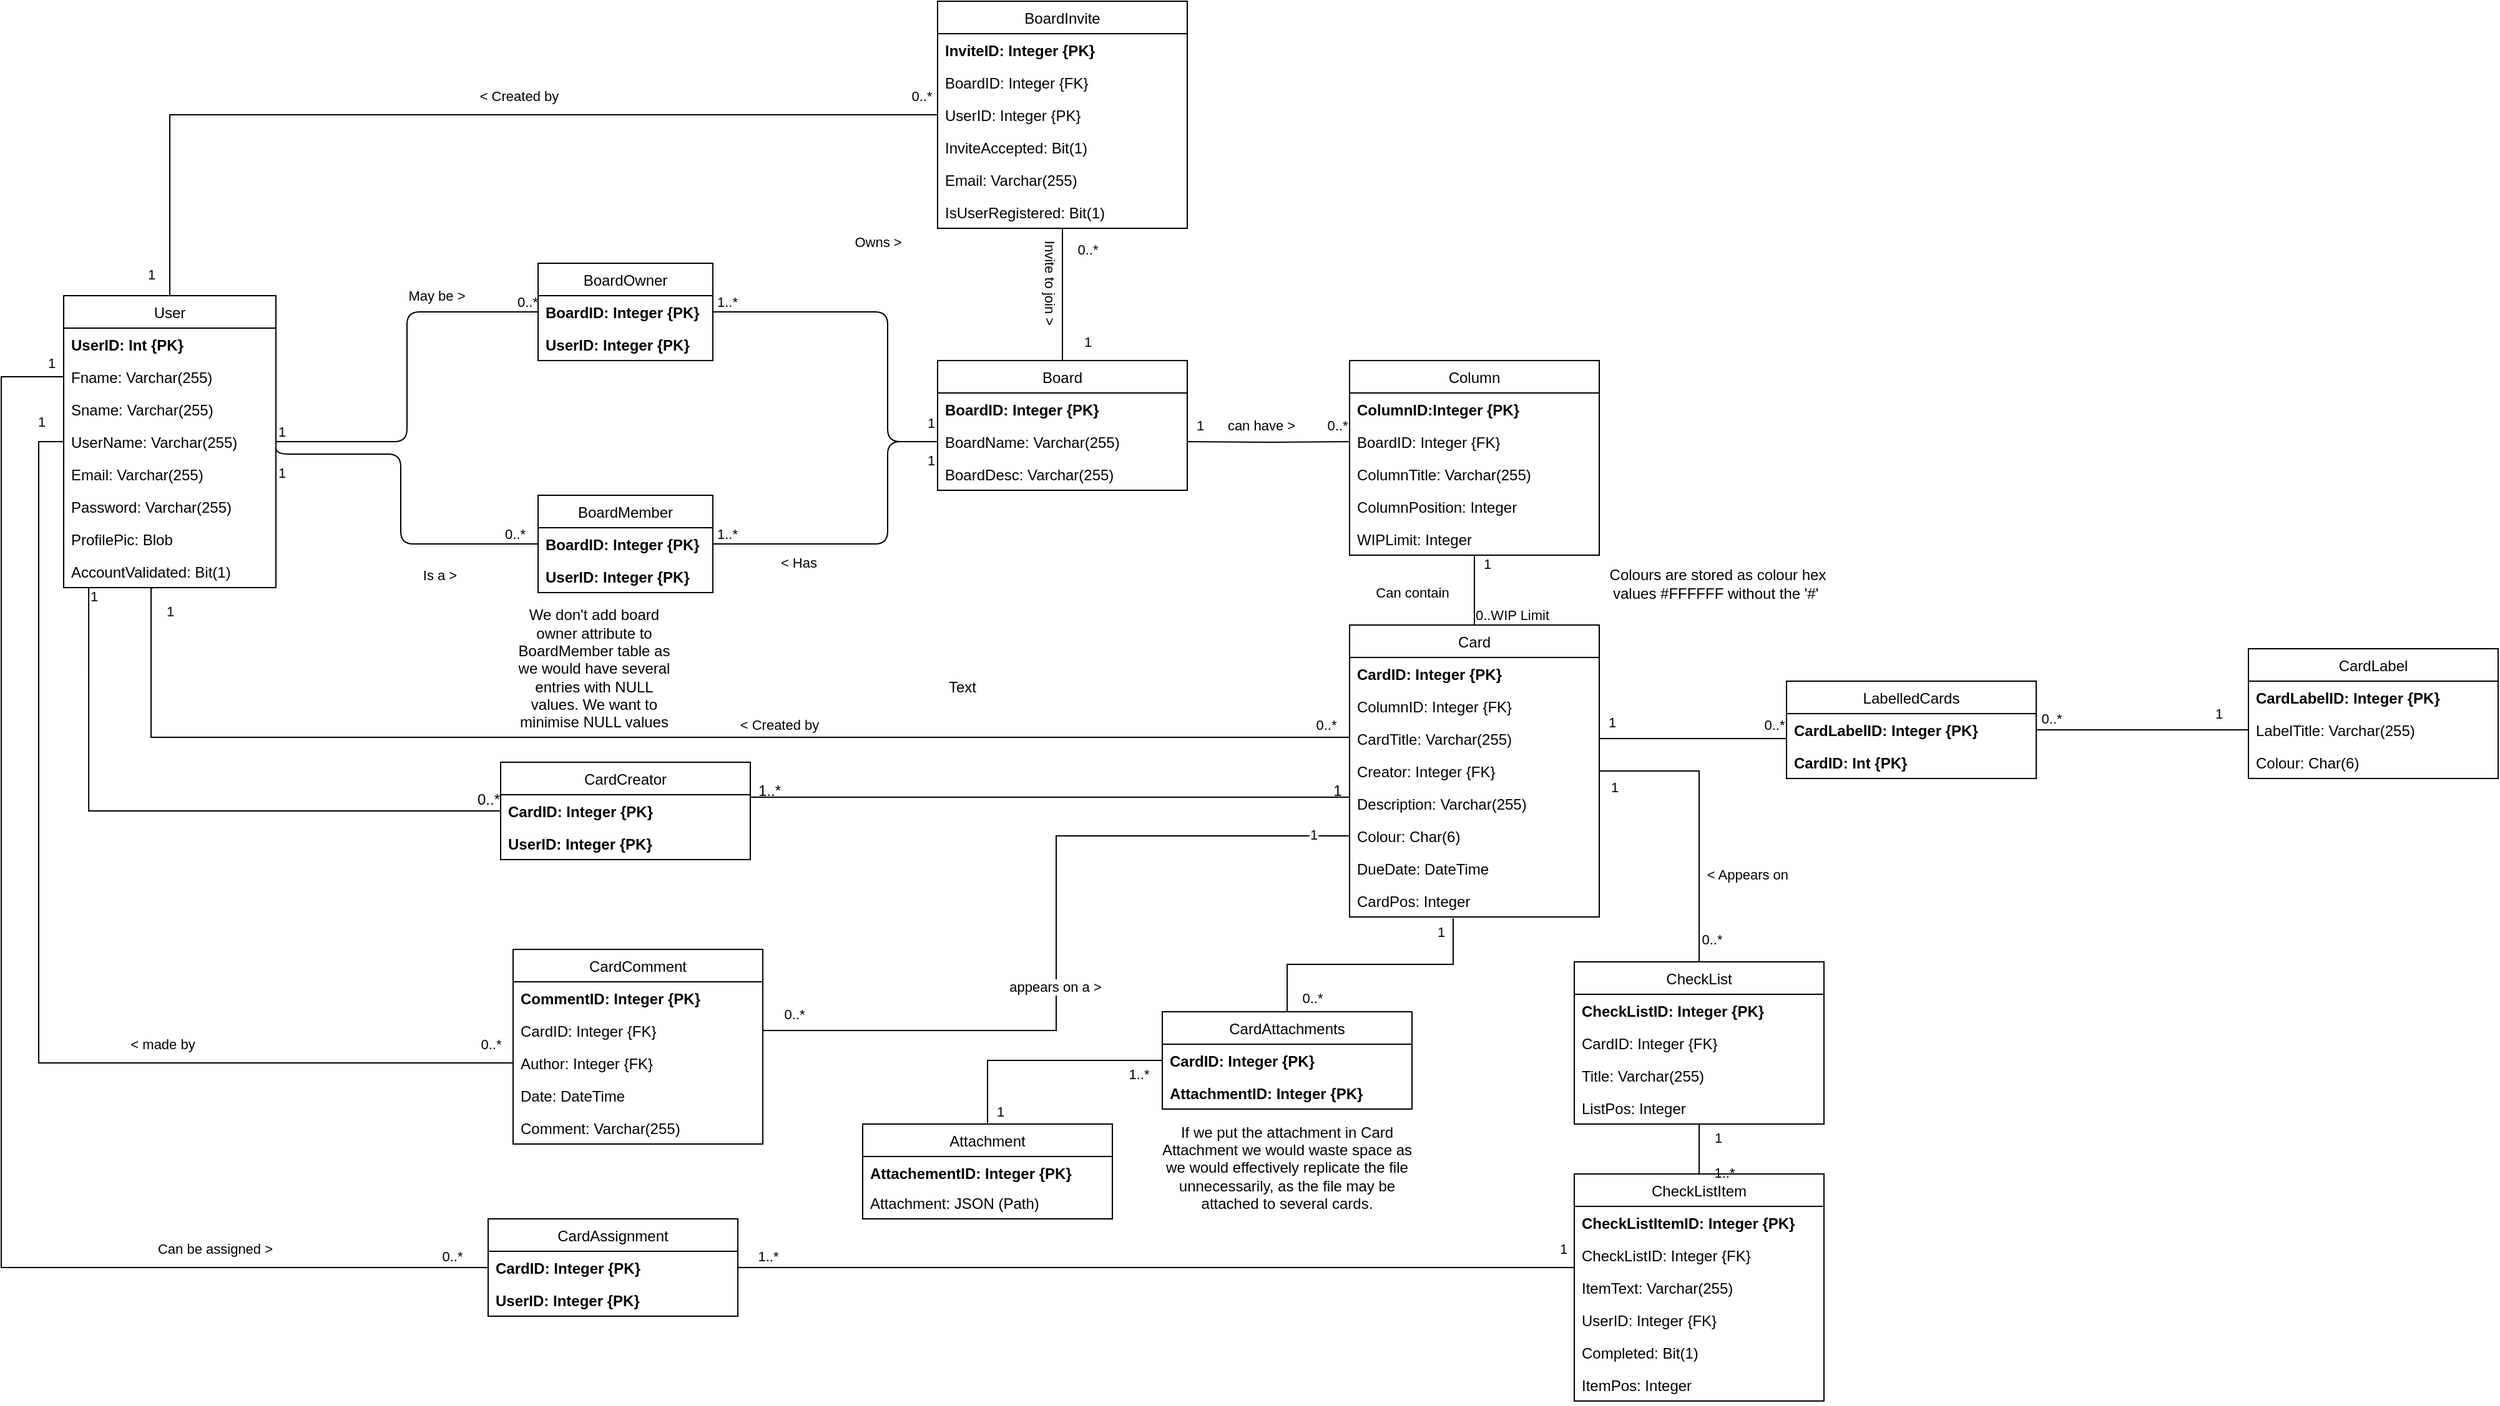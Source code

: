 <mxfile version="15.7.3" type="device"><diagram id="M4lCSvlgwNny3_Vbg6WG" name="Page-3"><mxGraphModel dx="1773" dy="532" grid="1" gridSize="10" guides="1" tooltips="1" connect="1" arrows="1" fold="1" page="1" pageScale="1" pageWidth="827" pageHeight="1169" math="0" shadow="0"><root><mxCell id="0"/><mxCell id="1" parent="0"/><mxCell id="3fVI7_eQu88faqQTAxiE-1" style="edgeStyle=orthogonalEdgeStyle;rounded=0;orthogonalLoop=1;jettySize=auto;html=1;entryX=0;entryY=0.5;entryDx=0;entryDy=0;endArrow=none;endFill=0;labelBackgroundColor=default;fontColor=default;exitX=0;exitY=0.5;exitDx=0;exitDy=0;" parent="1" source="3fVI7_eQu88faqQTAxiE-6" target="3fVI7_eQu88faqQTAxiE-128" edge="1"><mxGeometry relative="1" as="geometry"><Array as="points"><mxPoint x="-40" y="571"/><mxPoint x="-40" y="1285"/></Array><mxPoint x="-40" y="580" as="sourcePoint"/></mxGeometry></mxCell><mxCell id="3fVI7_eQu88faqQTAxiE-2" value="1" style="edgeLabel;html=1;align=center;verticalAlign=middle;resizable=0;points=[];" parent="3fVI7_eQu88faqQTAxiE-1" vertex="1" connectable="0"><mxGeometry x="-0.95" y="3" relative="1" as="geometry"><mxPoint x="19" y="-14" as="offset"/></mxGeometry></mxCell><mxCell id="3fVI7_eQu88faqQTAxiE-3" value="0..*" style="edgeLabel;html=1;align=center;verticalAlign=middle;resizable=0;points=[];" parent="3fVI7_eQu88faqQTAxiE-1" vertex="1" connectable="0"><mxGeometry x="0.95" relative="1" as="geometry"><mxPoint y="-9" as="offset"/></mxGeometry></mxCell><mxCell id="3fVI7_eQu88faqQTAxiE-4" value="User" style="swimlane;fontStyle=0;childLayout=stackLayout;horizontal=1;startSize=26;fillColor=none;horizontalStack=0;resizeParent=1;resizeParentMax=0;resizeLast=0;collapsible=1;marginBottom=0;labelBackgroundColor=default;fontColor=default;" parent="1" vertex="1"><mxGeometry x="10" y="506" width="170" height="234" as="geometry"/></mxCell><mxCell id="3fVI7_eQu88faqQTAxiE-5" value="UserID: Int {PK}" style="text;strokeColor=none;fillColor=none;align=left;verticalAlign=top;spacingLeft=4;spacingRight=4;overflow=hidden;rotatable=0;points=[[0,0.5],[1,0.5]];portConstraint=eastwest;fontStyle=1;fontColor=default;" parent="3fVI7_eQu88faqQTAxiE-4" vertex="1"><mxGeometry y="26" width="170" height="26" as="geometry"/></mxCell><mxCell id="3fVI7_eQu88faqQTAxiE-6" value="Fname: Varchar(255)" style="text;strokeColor=none;fillColor=none;align=left;verticalAlign=top;spacingLeft=4;spacingRight=4;overflow=hidden;rotatable=0;points=[[0,0.5],[1,0.5]];portConstraint=eastwest;" parent="3fVI7_eQu88faqQTAxiE-4" vertex="1"><mxGeometry y="52" width="170" height="26" as="geometry"/></mxCell><mxCell id="3fVI7_eQu88faqQTAxiE-7" value="Sname: Varchar(255)" style="text;strokeColor=none;fillColor=none;align=left;verticalAlign=top;spacingLeft=4;spacingRight=4;overflow=hidden;rotatable=0;points=[[0,0.5],[1,0.5]];portConstraint=eastwest;" parent="3fVI7_eQu88faqQTAxiE-4" vertex="1"><mxGeometry y="78" width="170" height="26" as="geometry"/></mxCell><mxCell id="3fVI7_eQu88faqQTAxiE-8" value="UserName: Varchar(255)" style="text;strokeColor=none;fillColor=none;align=left;verticalAlign=top;spacingLeft=4;spacingRight=4;overflow=hidden;rotatable=0;points=[[0,0.5],[1,0.5]];portConstraint=eastwest;" parent="3fVI7_eQu88faqQTAxiE-4" vertex="1"><mxGeometry y="104" width="170" height="26" as="geometry"/></mxCell><mxCell id="3fVI7_eQu88faqQTAxiE-9" value="Email: Varchar(255)" style="text;strokeColor=none;fillColor=none;align=left;verticalAlign=top;spacingLeft=4;spacingRight=4;overflow=hidden;rotatable=0;points=[[0,0.5],[1,0.5]];portConstraint=eastwest;" parent="3fVI7_eQu88faqQTAxiE-4" vertex="1"><mxGeometry y="130" width="170" height="26" as="geometry"/></mxCell><mxCell id="3fVI7_eQu88faqQTAxiE-10" value="Password: Varchar(255)" style="text;strokeColor=none;fillColor=none;align=left;verticalAlign=top;spacingLeft=4;spacingRight=4;overflow=hidden;rotatable=0;points=[[0,0.5],[1,0.5]];portConstraint=eastwest;" parent="3fVI7_eQu88faqQTAxiE-4" vertex="1"><mxGeometry y="156" width="170" height="26" as="geometry"/></mxCell><mxCell id="3fVI7_eQu88faqQTAxiE-11" value="ProfilePic: Blob" style="text;strokeColor=none;fillColor=none;align=left;verticalAlign=top;spacingLeft=4;spacingRight=4;overflow=hidden;rotatable=0;points=[[0,0.5],[1,0.5]];portConstraint=eastwest;" parent="3fVI7_eQu88faqQTAxiE-4" vertex="1"><mxGeometry y="182" width="170" height="26" as="geometry"/></mxCell><mxCell id="3fVI7_eQu88faqQTAxiE-12" value="AccountValidated: Bit(1)" style="text;strokeColor=none;fillColor=none;align=left;verticalAlign=top;spacingLeft=4;spacingRight=4;overflow=hidden;rotatable=0;points=[[0,0.5],[1,0.5]];portConstraint=eastwest;" parent="3fVI7_eQu88faqQTAxiE-4" vertex="1"><mxGeometry y="208" width="170" height="26" as="geometry"/></mxCell><mxCell id="3fVI7_eQu88faqQTAxiE-13" value="Board" style="swimlane;fontStyle=0;childLayout=stackLayout;horizontal=1;startSize=26;fillColor=none;horizontalStack=0;resizeParent=1;resizeParentMax=0;resizeLast=0;collapsible=1;marginBottom=0;labelBackgroundColor=default;fontColor=default;" parent="1" vertex="1"><mxGeometry x="710" y="558" width="200" height="104" as="geometry"/></mxCell><mxCell id="3fVI7_eQu88faqQTAxiE-14" value="BoardID: Integer {PK}" style="text;strokeColor=none;fillColor=none;align=left;verticalAlign=top;spacingLeft=4;spacingRight=4;overflow=hidden;rotatable=0;points=[[0,0.5],[1,0.5]];portConstraint=eastwest;fontStyle=1" parent="3fVI7_eQu88faqQTAxiE-13" vertex="1"><mxGeometry y="26" width="200" height="26" as="geometry"/></mxCell><mxCell id="3fVI7_eQu88faqQTAxiE-15" value="BoardName: Varchar(255)" style="text;strokeColor=none;fillColor=none;align=left;verticalAlign=top;spacingLeft=4;spacingRight=4;overflow=hidden;rotatable=0;points=[[0,0.5],[1,0.5]];portConstraint=eastwest;" parent="3fVI7_eQu88faqQTAxiE-13" vertex="1"><mxGeometry y="52" width="200" height="26" as="geometry"/></mxCell><mxCell id="3fVI7_eQu88faqQTAxiE-16" value="BoardDesc: Varchar(255)" style="text;strokeColor=none;fillColor=none;align=left;verticalAlign=top;spacingLeft=4;spacingRight=4;overflow=hidden;rotatable=0;points=[[0,0.5],[1,0.5]];portConstraint=eastwest;" parent="3fVI7_eQu88faqQTAxiE-13" vertex="1"><mxGeometry y="78" width="200" height="26" as="geometry"/></mxCell><mxCell id="3fVI7_eQu88faqQTAxiE-17" value="May be &amp;gt;&amp;nbsp;" style="endArrow=none;html=1;edgeStyle=orthogonalEdgeStyle;exitX=1;exitY=0.5;exitDx=0;exitDy=0;entryX=0;entryY=0.5;entryDx=0;entryDy=0;labelBackgroundColor=default;fontColor=default;" parent="1" source="3fVI7_eQu88faqQTAxiE-8" target="3fVI7_eQu88faqQTAxiE-21" edge="1"><mxGeometry x="0.49" y="13" relative="1" as="geometry"><mxPoint x="-20" y="906" as="sourcePoint"/><mxPoint x="140" y="906" as="targetPoint"/><mxPoint as="offset"/></mxGeometry></mxCell><mxCell id="3fVI7_eQu88faqQTAxiE-18" value="1" style="edgeLabel;resizable=0;html=1;align=left;verticalAlign=bottom;" parent="3fVI7_eQu88faqQTAxiE-17" connectable="0" vertex="1"><mxGeometry x="-1" relative="1" as="geometry"/></mxCell><mxCell id="3fVI7_eQu88faqQTAxiE-19" value="0..*" style="edgeLabel;resizable=0;html=1;align=right;verticalAlign=bottom;" parent="3fVI7_eQu88faqQTAxiE-17" connectable="0" vertex="1"><mxGeometry x="1" relative="1" as="geometry"/></mxCell><mxCell id="3fVI7_eQu88faqQTAxiE-20" value="BoardOwner" style="swimlane;fontStyle=0;childLayout=stackLayout;horizontal=1;startSize=26;fillColor=none;horizontalStack=0;resizeParent=1;resizeParentMax=0;resizeLast=0;collapsible=1;marginBottom=0;labelBackgroundColor=default;fontColor=default;" parent="1" vertex="1"><mxGeometry x="390" y="480" width="140" height="78" as="geometry"/></mxCell><mxCell id="3fVI7_eQu88faqQTAxiE-21" value="BoardID: Integer {PK}" style="text;strokeColor=none;fillColor=none;align=left;verticalAlign=top;spacingLeft=4;spacingRight=4;overflow=hidden;rotatable=0;points=[[0,0.5],[1,0.5]];portConstraint=eastwest;fontStyle=1" parent="3fVI7_eQu88faqQTAxiE-20" vertex="1"><mxGeometry y="26" width="140" height="26" as="geometry"/></mxCell><mxCell id="3fVI7_eQu88faqQTAxiE-22" value="UserID: Integer {PK}" style="text;strokeColor=none;fillColor=none;align=left;verticalAlign=top;spacingLeft=4;spacingRight=4;overflow=hidden;rotatable=0;points=[[0,0.5],[1,0.5]];portConstraint=eastwest;fontStyle=1" parent="3fVI7_eQu88faqQTAxiE-20" vertex="1"><mxGeometry y="52" width="140" height="26" as="geometry"/></mxCell><mxCell id="3fVI7_eQu88faqQTAxiE-23" value="BoardMember" style="swimlane;fontStyle=0;childLayout=stackLayout;horizontal=1;startSize=26;fillColor=none;horizontalStack=0;resizeParent=1;resizeParentMax=0;resizeLast=0;collapsible=1;marginBottom=0;labelBackgroundColor=default;fontColor=default;" parent="1" vertex="1"><mxGeometry x="390" y="666" width="140" height="78" as="geometry"/></mxCell><mxCell id="3fVI7_eQu88faqQTAxiE-24" value="BoardID: Integer {PK}" style="text;strokeColor=none;fillColor=none;align=left;verticalAlign=top;spacingLeft=4;spacingRight=4;overflow=hidden;rotatable=0;points=[[0,0.5],[1,0.5]];portConstraint=eastwest;fontStyle=1" parent="3fVI7_eQu88faqQTAxiE-23" vertex="1"><mxGeometry y="26" width="140" height="26" as="geometry"/></mxCell><mxCell id="3fVI7_eQu88faqQTAxiE-25" value="UserID: Integer {PK}" style="text;strokeColor=none;fillColor=none;align=left;verticalAlign=top;spacingLeft=4;spacingRight=4;overflow=hidden;rotatable=0;points=[[0,0.5],[1,0.5]];portConstraint=eastwest;fontStyle=1" parent="3fVI7_eQu88faqQTAxiE-23" vertex="1"><mxGeometry y="52" width="140" height="26" as="geometry"/></mxCell><mxCell id="3fVI7_eQu88faqQTAxiE-26" value="" style="endArrow=none;html=1;edgeStyle=orthogonalEdgeStyle;exitX=1;exitY=0.5;exitDx=0;exitDy=0;entryX=0;entryY=0.5;entryDx=0;entryDy=0;labelBackgroundColor=default;fontColor=default;" parent="1" source="3fVI7_eQu88faqQTAxiE-8" target="3fVI7_eQu88faqQTAxiE-24" edge="1"><mxGeometry relative="1" as="geometry"><mxPoint x="190" y="633" as="sourcePoint"/><mxPoint x="400" y="529.0" as="targetPoint"/><Array as="points"><mxPoint x="180" y="633"/><mxPoint x="280" y="633"/><mxPoint x="280" y="705"/></Array></mxGeometry></mxCell><mxCell id="3fVI7_eQu88faqQTAxiE-27" value="1" style="edgeLabel;resizable=0;html=1;align=left;verticalAlign=bottom;" parent="3fVI7_eQu88faqQTAxiE-26" connectable="0" vertex="1"><mxGeometry x="-1" relative="1" as="geometry"/></mxCell><mxCell id="3fVI7_eQu88faqQTAxiE-28" value="0..*" style="edgeLabel;resizable=0;html=1;align=right;verticalAlign=bottom;" parent="3fVI7_eQu88faqQTAxiE-26" connectable="0" vertex="1"><mxGeometry x="1" relative="1" as="geometry"><mxPoint x="-10" as="offset"/></mxGeometry></mxCell><mxCell id="3fVI7_eQu88faqQTAxiE-29" value="Is a &amp;gt;" style="edgeLabel;html=1;align=center;verticalAlign=middle;resizable=0;points=[];" parent="3fVI7_eQu88faqQTAxiE-26" vertex="1" connectable="0"><mxGeometry x="0.367" y="-1" relative="1" as="geometry"><mxPoint x="13" y="24" as="offset"/></mxGeometry></mxCell><mxCell id="3fVI7_eQu88faqQTAxiE-30" value="We don't add board owner attribute to BoardMember table as we would have several entries with NULL values. We want to minimise NULL values" style="text;html=1;strokeColor=none;fillColor=none;align=center;verticalAlign=middle;whiteSpace=wrap;rounded=0;labelBackgroundColor=default;fontColor=default;" parent="1" vertex="1"><mxGeometry x="370" y="795" width="130" height="20" as="geometry"/></mxCell><mxCell id="3fVI7_eQu88faqQTAxiE-31" value="1" style="edgeLabel;resizable=0;html=1;align=left;verticalAlign=bottom;labelBackgroundColor=default;fontColor=default;" parent="1" connectable="0" vertex="1"><mxGeometry x="180" y="656" as="geometry"/></mxCell><mxCell id="3fVI7_eQu88faqQTAxiE-32" value="" style="endArrow=none;html=1;edgeStyle=orthogonalEdgeStyle;entryX=1;entryY=0.5;entryDx=0;entryDy=0;exitX=0;exitY=0.5;exitDx=0;exitDy=0;labelBackgroundColor=default;fontColor=default;" parent="1" target="3fVI7_eQu88faqQTAxiE-24" edge="1"><mxGeometry relative="1" as="geometry"><mxPoint x="710" y="623" as="sourcePoint"/><mxPoint x="810" y="805.97" as="targetPoint"/><Array as="points"><mxPoint x="670" y="623"/><mxPoint x="670" y="705"/></Array></mxGeometry></mxCell><mxCell id="3fVI7_eQu88faqQTAxiE-33" value="1" style="edgeLabel;resizable=0;html=1;align=left;verticalAlign=bottom;" parent="3fVI7_eQu88faqQTAxiE-32" connectable="0" vertex="1"><mxGeometry x="-1" relative="1" as="geometry"><mxPoint x="-10" y="23" as="offset"/></mxGeometry></mxCell><mxCell id="3fVI7_eQu88faqQTAxiE-34" value="1..*" style="edgeLabel;resizable=0;html=1;align=right;verticalAlign=bottom;" parent="3fVI7_eQu88faqQTAxiE-32" connectable="0" vertex="1"><mxGeometry x="1" relative="1" as="geometry"><mxPoint x="20" as="offset"/></mxGeometry></mxCell><mxCell id="3fVI7_eQu88faqQTAxiE-35" value="&amp;lt; Has&amp;nbsp;" style="edgeLabel;html=1;align=center;verticalAlign=middle;resizable=0;points=[];" parent="3fVI7_eQu88faqQTAxiE-32" vertex="1" connectable="0"><mxGeometry x="0.542" relative="1" as="geometry"><mxPoint x="10" y="15" as="offset"/></mxGeometry></mxCell><mxCell id="3fVI7_eQu88faqQTAxiE-36" value="" style="endArrow=none;html=1;edgeStyle=orthogonalEdgeStyle;entryX=1;entryY=0.5;entryDx=0;entryDy=0;exitX=0;exitY=0.5;exitDx=0;exitDy=0;labelBackgroundColor=default;fontColor=default;" parent="1" target="3fVI7_eQu88faqQTAxiE-21" edge="1"><mxGeometry relative="1" as="geometry"><mxPoint x="710" y="623" as="sourcePoint"/><mxPoint x="540" y="715" as="targetPoint"/><Array as="points"><mxPoint x="670" y="623"/><mxPoint x="670" y="519"/></Array></mxGeometry></mxCell><mxCell id="3fVI7_eQu88faqQTAxiE-37" value="1" style="edgeLabel;resizable=0;html=1;align=left;verticalAlign=bottom;" parent="3fVI7_eQu88faqQTAxiE-36" connectable="0" vertex="1"><mxGeometry x="-1" relative="1" as="geometry"><mxPoint x="-10" y="-7" as="offset"/></mxGeometry></mxCell><mxCell id="3fVI7_eQu88faqQTAxiE-38" value="1..*" style="edgeLabel;resizable=0;html=1;align=right;verticalAlign=bottom;" parent="3fVI7_eQu88faqQTAxiE-36" connectable="0" vertex="1"><mxGeometry x="1" relative="1" as="geometry"><mxPoint x="20" as="offset"/></mxGeometry></mxCell><mxCell id="3fVI7_eQu88faqQTAxiE-39" value="Owns &amp;gt;" style="edgeLabel;html=1;align=center;verticalAlign=middle;resizable=0;points=[];" parent="3fVI7_eQu88faqQTAxiE-36" vertex="1" connectable="0"><mxGeometry x="0.073" relative="1" as="geometry"><mxPoint y="-56" as="offset"/></mxGeometry></mxCell><mxCell id="3fVI7_eQu88faqQTAxiE-40" style="edgeStyle=orthogonalEdgeStyle;rounded=0;orthogonalLoop=1;jettySize=auto;html=1;endArrow=none;endFill=0;labelBackgroundColor=default;fontColor=default;" parent="1" source="3fVI7_eQu88faqQTAxiE-44" target="3fVI7_eQu88faqQTAxiE-59" edge="1"><mxGeometry relative="1" as="geometry"/></mxCell><mxCell id="3fVI7_eQu88faqQTAxiE-41" value="Can contain" style="edgeLabel;html=1;align=center;verticalAlign=middle;resizable=0;points=[];" parent="3fVI7_eQu88faqQTAxiE-40" vertex="1" connectable="0"><mxGeometry x="-0.258" relative="1" as="geometry"><mxPoint x="-50" y="9" as="offset"/></mxGeometry></mxCell><mxCell id="3fVI7_eQu88faqQTAxiE-42" value="1" style="edgeLabel;html=1;align=center;verticalAlign=middle;resizable=0;points=[];" parent="3fVI7_eQu88faqQTAxiE-40" vertex="1" connectable="0"><mxGeometry x="-0.746" y="1" relative="1" as="geometry"><mxPoint x="9" as="offset"/></mxGeometry></mxCell><mxCell id="3fVI7_eQu88faqQTAxiE-43" value="0..WIP Limit" style="edgeLabel;html=1;align=center;verticalAlign=middle;resizable=0;points=[];" parent="3fVI7_eQu88faqQTAxiE-40" vertex="1" connectable="0"><mxGeometry x="0.718" y="1" relative="1" as="geometry"><mxPoint x="29" as="offset"/></mxGeometry></mxCell><mxCell id="3fVI7_eQu88faqQTAxiE-44" value="Column" style="swimlane;fontStyle=0;childLayout=stackLayout;horizontal=1;startSize=26;fillColor=none;horizontalStack=0;resizeParent=1;resizeParentMax=0;resizeLast=0;collapsible=1;marginBottom=0;labelBackgroundColor=default;fontColor=default;" parent="1" vertex="1"><mxGeometry x="1040" y="558" width="200" height="156" as="geometry"/></mxCell><mxCell id="3fVI7_eQu88faqQTAxiE-45" value="ColumnID:Integer {PK}" style="text;strokeColor=none;fillColor=none;align=left;verticalAlign=top;spacingLeft=4;spacingRight=4;overflow=hidden;rotatable=0;points=[[0,0.5],[1,0.5]];portConstraint=eastwest;fontStyle=1;fontColor=default;" parent="3fVI7_eQu88faqQTAxiE-44" vertex="1"><mxGeometry y="26" width="200" height="26" as="geometry"/></mxCell><mxCell id="3fVI7_eQu88faqQTAxiE-46" value="BoardID: Integer {FK}" style="text;strokeColor=none;fillColor=none;align=left;verticalAlign=top;spacingLeft=4;spacingRight=4;overflow=hidden;rotatable=0;points=[[0,0.5],[1,0.5]];portConstraint=eastwest;fontStyle=0" parent="3fVI7_eQu88faqQTAxiE-44" vertex="1"><mxGeometry y="52" width="200" height="26" as="geometry"/></mxCell><mxCell id="3fVI7_eQu88faqQTAxiE-47" value="ColumnTitle: Varchar(255)" style="text;strokeColor=none;fillColor=none;align=left;verticalAlign=top;spacingLeft=4;spacingRight=4;overflow=hidden;rotatable=0;points=[[0,0.5],[1,0.5]];portConstraint=eastwest;" parent="3fVI7_eQu88faqQTAxiE-44" vertex="1"><mxGeometry y="78" width="200" height="26" as="geometry"/></mxCell><mxCell id="3fVI7_eQu88faqQTAxiE-48" value="ColumnPosition: Integer" style="text;strokeColor=none;fillColor=none;align=left;verticalAlign=top;spacingLeft=4;spacingRight=4;overflow=hidden;rotatable=0;points=[[0,0.5],[1,0.5]];portConstraint=eastwest;" parent="3fVI7_eQu88faqQTAxiE-44" vertex="1"><mxGeometry y="104" width="200" height="26" as="geometry"/></mxCell><mxCell id="3fVI7_eQu88faqQTAxiE-49" value="WIPLimit: Integer" style="text;strokeColor=none;fillColor=none;align=left;verticalAlign=top;spacingLeft=4;spacingRight=4;overflow=hidden;rotatable=0;points=[[0,0.5],[1,0.5]];portConstraint=eastwest;" parent="3fVI7_eQu88faqQTAxiE-44" vertex="1"><mxGeometry y="130" width="200" height="26" as="geometry"/></mxCell><mxCell id="3fVI7_eQu88faqQTAxiE-50" style="edgeStyle=orthogonalEdgeStyle;rounded=0;orthogonalLoop=1;jettySize=auto;html=1;endArrow=none;endFill=0;labelBackgroundColor=default;fontColor=default;" parent="1" target="3fVI7_eQu88faqQTAxiE-46" edge="1"><mxGeometry relative="1" as="geometry"><mxPoint x="910" y="623" as="sourcePoint"/></mxGeometry></mxCell><mxCell id="3fVI7_eQu88faqQTAxiE-51" value="1" style="edgeLabel;html=1;align=center;verticalAlign=middle;resizable=0;points=[];" parent="3fVI7_eQu88faqQTAxiE-50" vertex="1" connectable="0"><mxGeometry x="-0.845" y="1" relative="1" as="geometry"><mxPoint y="-12" as="offset"/></mxGeometry></mxCell><mxCell id="3fVI7_eQu88faqQTAxiE-52" value="0..*" style="edgeLabel;html=1;align=center;verticalAlign=middle;resizable=0;points=[];" parent="3fVI7_eQu88faqQTAxiE-50" vertex="1" connectable="0"><mxGeometry x="0.884" y="1" relative="1" as="geometry"><mxPoint x="-3" y="-12" as="offset"/></mxGeometry></mxCell><mxCell id="3fVI7_eQu88faqQTAxiE-53" value="can have &amp;gt;" style="edgeLabel;html=1;align=center;verticalAlign=middle;resizable=0;points=[];" parent="3fVI7_eQu88faqQTAxiE-50" vertex="1" connectable="0"><mxGeometry x="0.205" y="1" relative="1" as="geometry"><mxPoint x="-19" y="-12" as="offset"/></mxGeometry></mxCell><mxCell id="3fVI7_eQu88faqQTAxiE-54" style="edgeStyle=orthogonalEdgeStyle;rounded=0;orthogonalLoop=1;jettySize=auto;html=1;endArrow=none;endFill=0;entryX=0.419;entryY=1.019;entryDx=0;entryDy=0;entryPerimeter=0;labelBackgroundColor=default;fontColor=default;" parent="1" source="3fVI7_eQu88faqQTAxiE-59" target="3fVI7_eQu88faqQTAxiE-12" edge="1"><mxGeometry relative="1" as="geometry"><mxPoint x="80" y="750" as="targetPoint"/><Array as="points"><mxPoint x="80" y="860"/><mxPoint x="80" y="741"/></Array></mxGeometry></mxCell><mxCell id="3fVI7_eQu88faqQTAxiE-55" value="1" style="edgeLabel;html=1;align=center;verticalAlign=middle;resizable=0;points=[];" parent="3fVI7_eQu88faqQTAxiE-54" vertex="1" connectable="0"><mxGeometry x="0.971" relative="1" as="geometry"><mxPoint x="15" y="4" as="offset"/></mxGeometry></mxCell><mxCell id="3fVI7_eQu88faqQTAxiE-56" value="0..*" style="edgeLabel;html=1;align=center;verticalAlign=middle;resizable=0;points=[];" parent="3fVI7_eQu88faqQTAxiE-54" vertex="1" connectable="0"><mxGeometry x="-0.968" y="3" relative="1" as="geometry"><mxPoint x="-2" y="-13" as="offset"/></mxGeometry></mxCell><mxCell id="3fVI7_eQu88faqQTAxiE-57" value="&amp;lt; Created by" style="edgeLabel;html=1;align=center;verticalAlign=middle;resizable=0;points=[];" parent="3fVI7_eQu88faqQTAxiE-54" vertex="1" connectable="0"><mxGeometry x="-0.165" y="3" relative="1" as="geometry"><mxPoint x="-6" y="-13" as="offset"/></mxGeometry></mxCell><mxCell id="3fVI7_eQu88faqQTAxiE-58" value="Can be assigned &amp;gt;" style="edgeLabel;html=1;align=center;verticalAlign=middle;resizable=0;points=[];" parent="3fVI7_eQu88faqQTAxiE-54" vertex="1" connectable="0"><mxGeometry x="0.306" y="-2" relative="1" as="geometry"><mxPoint x="-204" y="412" as="offset"/></mxGeometry></mxCell><mxCell id="3fVI7_eQu88faqQTAxiE-59" value="Card" style="swimlane;fontStyle=0;childLayout=stackLayout;horizontal=1;startSize=26;fillColor=none;horizontalStack=0;resizeParent=1;resizeParentMax=0;resizeLast=0;collapsible=1;marginBottom=0;labelBackgroundColor=default;fontColor=default;" parent="1" vertex="1"><mxGeometry x="1040" y="770" width="200" height="234" as="geometry"/></mxCell><mxCell id="3fVI7_eQu88faqQTAxiE-60" value="CardID: Integer {PK}" style="text;strokeColor=none;fillColor=none;align=left;verticalAlign=top;spacingLeft=4;spacingRight=4;overflow=hidden;rotatable=0;points=[[0,0.5],[1,0.5]];portConstraint=eastwest;fontStyle=1" parent="3fVI7_eQu88faqQTAxiE-59" vertex="1"><mxGeometry y="26" width="200" height="26" as="geometry"/></mxCell><mxCell id="3fVI7_eQu88faqQTAxiE-61" value="ColumnID: Integer {FK}" style="text;strokeColor=none;fillColor=none;align=left;verticalAlign=top;spacingLeft=4;spacingRight=4;overflow=hidden;rotatable=0;points=[[0,0.5],[1,0.5]];portConstraint=eastwest;fontStyle=0" parent="3fVI7_eQu88faqQTAxiE-59" vertex="1"><mxGeometry y="52" width="200" height="26" as="geometry"/></mxCell><mxCell id="3fVI7_eQu88faqQTAxiE-62" value="CardTitle: Varchar(255)" style="text;strokeColor=none;fillColor=none;align=left;verticalAlign=top;spacingLeft=4;spacingRight=4;overflow=hidden;rotatable=0;points=[[0,0.5],[1,0.5]];portConstraint=eastwest;" parent="3fVI7_eQu88faqQTAxiE-59" vertex="1"><mxGeometry y="78" width="200" height="26" as="geometry"/></mxCell><mxCell id="3fVI7_eQu88faqQTAxiE-63" value="Creator: Integer {FK}" style="text;strokeColor=none;fillColor=none;align=left;verticalAlign=top;spacingLeft=4;spacingRight=4;overflow=hidden;rotatable=0;points=[[0,0.5],[1,0.5]];portConstraint=eastwest;" parent="3fVI7_eQu88faqQTAxiE-59" vertex="1"><mxGeometry y="104" width="200" height="26" as="geometry"/></mxCell><mxCell id="3fVI7_eQu88faqQTAxiE-64" value="Description: Varchar(255)" style="text;strokeColor=none;fillColor=none;align=left;verticalAlign=top;spacingLeft=4;spacingRight=4;overflow=hidden;rotatable=0;points=[[0,0.5],[1,0.5]];portConstraint=eastwest;" parent="3fVI7_eQu88faqQTAxiE-59" vertex="1"><mxGeometry y="130" width="200" height="26" as="geometry"/></mxCell><mxCell id="3fVI7_eQu88faqQTAxiE-65" value="Colour: Char(6)" style="text;strokeColor=none;fillColor=none;align=left;verticalAlign=top;spacingLeft=4;spacingRight=4;overflow=hidden;rotatable=0;points=[[0,0.5],[1,0.5]];portConstraint=eastwest;" parent="3fVI7_eQu88faqQTAxiE-59" vertex="1"><mxGeometry y="156" width="200" height="26" as="geometry"/></mxCell><mxCell id="3fVI7_eQu88faqQTAxiE-66" value="DueDate: DateTime" style="text;strokeColor=none;fillColor=none;align=left;verticalAlign=top;spacingLeft=4;spacingRight=4;overflow=hidden;rotatable=0;points=[[0,0.5],[1,0.5]];portConstraint=eastwest;" parent="3fVI7_eQu88faqQTAxiE-59" vertex="1"><mxGeometry y="182" width="200" height="26" as="geometry"/></mxCell><mxCell id="3fVI7_eQu88faqQTAxiE-67" value="CardPos: Integer" style="text;strokeColor=none;fillColor=none;align=left;verticalAlign=top;spacingLeft=4;spacingRight=4;overflow=hidden;rotatable=0;points=[[0,0.5],[1,0.5]];portConstraint=eastwest;" parent="3fVI7_eQu88faqQTAxiE-59" vertex="1"><mxGeometry y="208" width="200" height="26" as="geometry"/></mxCell><mxCell id="3fVI7_eQu88faqQTAxiE-68" value="CardLabel" style="swimlane;fontStyle=0;childLayout=stackLayout;horizontal=1;startSize=26;fillColor=none;horizontalStack=0;resizeParent=1;resizeParentMax=0;resizeLast=0;collapsible=1;marginBottom=0;labelBackgroundColor=default;fontColor=default;" parent="1" vertex="1"><mxGeometry x="1760" y="789" width="200" height="104" as="geometry"/></mxCell><mxCell id="3fVI7_eQu88faqQTAxiE-69" value="CardLabelID: Integer {PK}" style="text;strokeColor=none;fillColor=none;align=left;verticalAlign=top;spacingLeft=4;spacingRight=4;overflow=hidden;rotatable=0;points=[[0,0.5],[1,0.5]];portConstraint=eastwest;fontStyle=1" parent="3fVI7_eQu88faqQTAxiE-68" vertex="1"><mxGeometry y="26" width="200" height="26" as="geometry"/></mxCell><mxCell id="3fVI7_eQu88faqQTAxiE-70" value="LabelTitle: Varchar(255)" style="text;strokeColor=none;fillColor=none;align=left;verticalAlign=top;spacingLeft=4;spacingRight=4;overflow=hidden;rotatable=0;points=[[0,0.5],[1,0.5]];portConstraint=eastwest;" parent="3fVI7_eQu88faqQTAxiE-68" vertex="1"><mxGeometry y="52" width="200" height="26" as="geometry"/></mxCell><mxCell id="3fVI7_eQu88faqQTAxiE-71" value="Colour: Char(6)" style="text;strokeColor=none;fillColor=none;align=left;verticalAlign=top;spacingLeft=4;spacingRight=4;overflow=hidden;rotatable=0;points=[[0,0.5],[1,0.5]];portConstraint=eastwest;" parent="3fVI7_eQu88faqQTAxiE-68" vertex="1"><mxGeometry y="78" width="200" height="26" as="geometry"/></mxCell><mxCell id="3fVI7_eQu88faqQTAxiE-72" style="edgeStyle=orthogonalEdgeStyle;rounded=0;orthogonalLoop=1;jettySize=auto;html=1;endArrow=none;endFill=0;entryX=0;entryY=0.5;entryDx=0;entryDy=0;labelBackgroundColor=default;fontColor=default;" parent="1" source="3fVI7_eQu88faqQTAxiE-62" edge="1"><mxGeometry relative="1" as="geometry"><mxPoint x="1390" y="861" as="targetPoint"/></mxGeometry></mxCell><mxCell id="3fVI7_eQu88faqQTAxiE-73" value="1" style="edgeLabel;html=1;align=center;verticalAlign=middle;resizable=0;points=[];" parent="3fVI7_eQu88faqQTAxiE-72" vertex="1" connectable="0"><mxGeometry x="-0.787" relative="1" as="geometry"><mxPoint x="-6" y="-13" as="offset"/></mxGeometry></mxCell><mxCell id="3fVI7_eQu88faqQTAxiE-74" value="0..*" style="edgeLabel;html=1;align=center;verticalAlign=middle;resizable=0;points=[];" parent="3fVI7_eQu88faqQTAxiE-72" vertex="1" connectable="0"><mxGeometry x="0.859" y="1" relative="1" as="geometry"><mxPoint y="-10" as="offset"/></mxGeometry></mxCell><mxCell id="3fVI7_eQu88faqQTAxiE-75" value="Colours are stored as colour hex values #FFFFFF without the '#'&amp;nbsp;" style="text;html=1;strokeColor=none;fillColor=none;align=center;verticalAlign=middle;whiteSpace=wrap;rounded=0;labelBackgroundColor=default;fontColor=default;" parent="1" vertex="1"><mxGeometry x="1240" y="720" width="190" height="34" as="geometry"/></mxCell><mxCell id="3fVI7_eQu88faqQTAxiE-76" value="CardComment" style="swimlane;fontStyle=0;childLayout=stackLayout;horizontal=1;startSize=26;fillColor=none;horizontalStack=0;resizeParent=1;resizeParentMax=0;resizeLast=0;collapsible=1;marginBottom=0;labelBackgroundColor=default;fontColor=default;" parent="1" vertex="1"><mxGeometry x="370" y="1030" width="200" height="156" as="geometry"/></mxCell><mxCell id="3fVI7_eQu88faqQTAxiE-77" value="CommentID: Integer {PK}" style="text;strokeColor=none;fillColor=none;align=left;verticalAlign=top;spacingLeft=4;spacingRight=4;overflow=hidden;rotatable=0;points=[[0,0.5],[1,0.5]];portConstraint=eastwest;fontStyle=1" parent="3fVI7_eQu88faqQTAxiE-76" vertex="1"><mxGeometry y="26" width="200" height="26" as="geometry"/></mxCell><mxCell id="3fVI7_eQu88faqQTAxiE-78" value="CardID: Integer {FK}" style="text;strokeColor=none;fillColor=none;align=left;verticalAlign=top;spacingLeft=4;spacingRight=4;overflow=hidden;rotatable=0;points=[[0,0.5],[1,0.5]];portConstraint=eastwest;fontStyle=0" parent="3fVI7_eQu88faqQTAxiE-76" vertex="1"><mxGeometry y="52" width="200" height="26" as="geometry"/></mxCell><mxCell id="3fVI7_eQu88faqQTAxiE-79" value="Author: Integer {FK}" style="text;strokeColor=none;fillColor=none;align=left;verticalAlign=top;spacingLeft=4;spacingRight=4;overflow=hidden;rotatable=0;points=[[0,0.5],[1,0.5]];portConstraint=eastwest;fontStyle=0" parent="3fVI7_eQu88faqQTAxiE-76" vertex="1"><mxGeometry y="78" width="200" height="26" as="geometry"/></mxCell><mxCell id="3fVI7_eQu88faqQTAxiE-80" value="Date: DateTime" style="text;strokeColor=none;fillColor=none;align=left;verticalAlign=top;spacingLeft=4;spacingRight=4;overflow=hidden;rotatable=0;points=[[0,0.5],[1,0.5]];portConstraint=eastwest;" parent="3fVI7_eQu88faqQTAxiE-76" vertex="1"><mxGeometry y="104" width="200" height="26" as="geometry"/></mxCell><mxCell id="3fVI7_eQu88faqQTAxiE-81" value="Comment: Varchar(255)" style="text;strokeColor=none;fillColor=none;align=left;verticalAlign=top;spacingLeft=4;spacingRight=4;overflow=hidden;rotatable=0;points=[[0,0.5],[1,0.5]];portConstraint=eastwest;" parent="3fVI7_eQu88faqQTAxiE-76" vertex="1"><mxGeometry y="130" width="200" height="26" as="geometry"/></mxCell><mxCell id="3fVI7_eQu88faqQTAxiE-82" style="edgeStyle=orthogonalEdgeStyle;rounded=0;orthogonalLoop=1;jettySize=auto;html=1;entryX=0;entryY=0.5;entryDx=0;entryDy=0;endArrow=none;endFill=0;labelBackgroundColor=default;fontColor=default;" parent="1" source="3fVI7_eQu88faqQTAxiE-79" target="3fVI7_eQu88faqQTAxiE-8" edge="1"><mxGeometry relative="1" as="geometry"/></mxCell><mxCell id="3fVI7_eQu88faqQTAxiE-83" value="0..*" style="edgeLabel;html=1;align=center;verticalAlign=middle;resizable=0;points=[];" parent="3fVI7_eQu88faqQTAxiE-82" vertex="1" connectable="0"><mxGeometry x="-0.95" relative="1" as="geometry"><mxPoint x="4" y="-15" as="offset"/></mxGeometry></mxCell><mxCell id="3fVI7_eQu88faqQTAxiE-84" value="1" style="edgeLabel;html=1;align=center;verticalAlign=middle;resizable=0;points=[];" parent="3fVI7_eQu88faqQTAxiE-82" vertex="1" connectable="0"><mxGeometry x="0.911" y="-2" relative="1" as="geometry"><mxPoint y="-36" as="offset"/></mxGeometry></mxCell><mxCell id="3fVI7_eQu88faqQTAxiE-85" value="&amp;lt; made by" style="edgeLabel;html=1;align=center;verticalAlign=middle;resizable=0;points=[];" parent="3fVI7_eQu88faqQTAxiE-82" vertex="1" connectable="0"><mxGeometry x="-0.374" relative="1" as="geometry"><mxPoint y="-15" as="offset"/></mxGeometry></mxCell><mxCell id="3fVI7_eQu88faqQTAxiE-86" style="edgeStyle=orthogonalEdgeStyle;rounded=0;orthogonalLoop=1;jettySize=auto;html=1;entryX=0;entryY=0.5;entryDx=0;entryDy=0;endArrow=none;endFill=0;exitX=1;exitY=0.5;exitDx=0;exitDy=0;labelBackgroundColor=default;fontColor=default;" parent="1" source="3fVI7_eQu88faqQTAxiE-78" target="3fVI7_eQu88faqQTAxiE-65" edge="1"><mxGeometry relative="1" as="geometry"><mxPoint x="1133.6" y="1004.832" as="targetPoint"/><Array as="points"><mxPoint x="805" y="939"/></Array></mxGeometry></mxCell><mxCell id="3fVI7_eQu88faqQTAxiE-87" value="0..*" style="edgeLabel;html=1;align=center;verticalAlign=middle;resizable=0;points=[];" parent="3fVI7_eQu88faqQTAxiE-86" vertex="1" connectable="0"><mxGeometry x="-0.947" y="-1" relative="1" as="geometry"><mxPoint x="8" y="-14" as="offset"/></mxGeometry></mxCell><mxCell id="3fVI7_eQu88faqQTAxiE-88" value="1" style="edgeLabel;html=1;align=center;verticalAlign=middle;resizable=0;points=[];" parent="3fVI7_eQu88faqQTAxiE-86" vertex="1" connectable="0"><mxGeometry x="0.944" y="1" relative="1" as="geometry"><mxPoint x="-12" as="offset"/></mxGeometry></mxCell><mxCell id="3fVI7_eQu88faqQTAxiE-89" value="appears on a &amp;gt;" style="edgeLabel;html=1;align=center;verticalAlign=middle;resizable=0;points=[];" parent="3fVI7_eQu88faqQTAxiE-86" vertex="1" connectable="0"><mxGeometry x="-0.182" y="1" relative="1" as="geometry"><mxPoint y="-14" as="offset"/></mxGeometry></mxCell><mxCell id="3fVI7_eQu88faqQTAxiE-90" style="edgeStyle=orthogonalEdgeStyle;rounded=0;orthogonalLoop=1;jettySize=auto;html=1;endArrow=none;endFill=0;labelBackgroundColor=default;fontColor=default;" parent="1" source="3fVI7_eQu88faqQTAxiE-93" target="3fVI7_eQu88faqQTAxiE-116" edge="1"><mxGeometry relative="1" as="geometry"/></mxCell><mxCell id="3fVI7_eQu88faqQTAxiE-91" value="1" style="edgeLabel;html=1;align=center;verticalAlign=middle;resizable=0;points=[];" parent="3fVI7_eQu88faqQTAxiE-90" vertex="1" connectable="0"><mxGeometry x="-0.752" y="-1" relative="1" as="geometry"><mxPoint x="16" y="6" as="offset"/></mxGeometry></mxCell><mxCell id="3fVI7_eQu88faqQTAxiE-92" value="1..*" style="edgeLabel;html=1;align=center;verticalAlign=middle;resizable=0;points=[];" parent="3fVI7_eQu88faqQTAxiE-90" vertex="1" connectable="0"><mxGeometry x="0.309" y="1" relative="1" as="geometry"><mxPoint x="19" y="13" as="offset"/></mxGeometry></mxCell><mxCell id="3fVI7_eQu88faqQTAxiE-93" value="CheckList" style="swimlane;fontStyle=0;childLayout=stackLayout;horizontal=1;startSize=26;fillColor=none;horizontalStack=0;resizeParent=1;resizeParentMax=0;resizeLast=0;collapsible=1;marginBottom=0;labelBackgroundColor=default;fontColor=default;" parent="1" vertex="1"><mxGeometry x="1220" y="1040" width="200" height="130" as="geometry"/></mxCell><mxCell id="3fVI7_eQu88faqQTAxiE-94" value="CheckListID: Integer {PK}" style="text;strokeColor=none;fillColor=none;align=left;verticalAlign=top;spacingLeft=4;spacingRight=4;overflow=hidden;rotatable=0;points=[[0,0.5],[1,0.5]];portConstraint=eastwest;fontStyle=1" parent="3fVI7_eQu88faqQTAxiE-93" vertex="1"><mxGeometry y="26" width="200" height="26" as="geometry"/></mxCell><mxCell id="3fVI7_eQu88faqQTAxiE-95" value="CardID: Integer {FK}" style="text;strokeColor=none;fillColor=none;align=left;verticalAlign=top;spacingLeft=4;spacingRight=4;overflow=hidden;rotatable=0;points=[[0,0.5],[1,0.5]];portConstraint=eastwest;fontStyle=0" parent="3fVI7_eQu88faqQTAxiE-93" vertex="1"><mxGeometry y="52" width="200" height="26" as="geometry"/></mxCell><mxCell id="3fVI7_eQu88faqQTAxiE-96" value="Title: Varchar(255)" style="text;strokeColor=none;fillColor=none;align=left;verticalAlign=top;spacingLeft=4;spacingRight=4;overflow=hidden;rotatable=0;points=[[0,0.5],[1,0.5]];portConstraint=eastwest;" parent="3fVI7_eQu88faqQTAxiE-93" vertex="1"><mxGeometry y="78" width="200" height="26" as="geometry"/></mxCell><mxCell id="3fVI7_eQu88faqQTAxiE-97" value="ListPos: Integer" style="text;strokeColor=none;fillColor=none;align=left;verticalAlign=top;spacingLeft=4;spacingRight=4;overflow=hidden;rotatable=0;points=[[0,0.5],[1,0.5]];portConstraint=eastwest;" parent="3fVI7_eQu88faqQTAxiE-93" vertex="1"><mxGeometry y="104" width="200" height="26" as="geometry"/></mxCell><mxCell id="3fVI7_eQu88faqQTAxiE-98" style="edgeStyle=orthogonalEdgeStyle;rounded=0;orthogonalLoop=1;jettySize=auto;html=1;endArrow=none;endFill=0;entryX=0.415;entryY=1.038;entryDx=0;entryDy=0;entryPerimeter=0;labelBackgroundColor=default;fontColor=default;" parent="1" source="3fVI7_eQu88faqQTAxiE-101" target="3fVI7_eQu88faqQTAxiE-67" edge="1"><mxGeometry relative="1" as="geometry"><mxPoint x="1120" y="1020" as="targetPoint"/></mxGeometry></mxCell><mxCell id="3fVI7_eQu88faqQTAxiE-99" value="0..*" style="edgeLabel;html=1;align=center;verticalAlign=middle;resizable=0;points=[];" parent="3fVI7_eQu88faqQTAxiE-98" vertex="1" connectable="0"><mxGeometry x="-0.889" y="-1" relative="1" as="geometry"><mxPoint x="19" as="offset"/></mxGeometry></mxCell><mxCell id="3fVI7_eQu88faqQTAxiE-100" value="1" style="edgeLabel;html=1;align=center;verticalAlign=middle;resizable=0;points=[];" parent="3fVI7_eQu88faqQTAxiE-98" vertex="1" connectable="0"><mxGeometry x="0.899" relative="1" as="geometry"><mxPoint x="-10" as="offset"/></mxGeometry></mxCell><mxCell id="3fVI7_eQu88faqQTAxiE-101" value="CardAttachments" style="swimlane;fontStyle=0;childLayout=stackLayout;horizontal=1;startSize=26;fillColor=none;horizontalStack=0;resizeParent=1;resizeParentMax=0;resizeLast=0;collapsible=1;marginBottom=0;labelBackgroundColor=default;fontColor=default;" parent="1" vertex="1"><mxGeometry x="890" y="1080" width="200" height="78" as="geometry"/></mxCell><mxCell id="3fVI7_eQu88faqQTAxiE-102" value="CardID: Integer {PK}" style="text;strokeColor=none;fillColor=none;align=left;verticalAlign=top;spacingLeft=4;spacingRight=4;overflow=hidden;rotatable=0;points=[[0,0.5],[1,0.5]];portConstraint=eastwest;fontStyle=1" parent="3fVI7_eQu88faqQTAxiE-101" vertex="1"><mxGeometry y="26" width="200" height="26" as="geometry"/></mxCell><mxCell id="3fVI7_eQu88faqQTAxiE-103" value="AttachmentID: Integer {PK}" style="text;strokeColor=none;fillColor=none;align=left;verticalAlign=top;spacingLeft=4;spacingRight=4;overflow=hidden;rotatable=0;points=[[0,0.5],[1,0.5]];portConstraint=eastwest;fontStyle=1" parent="3fVI7_eQu88faqQTAxiE-101" vertex="1"><mxGeometry y="52" width="200" height="26" as="geometry"/></mxCell><mxCell id="3fVI7_eQu88faqQTAxiE-104" value="Attachment" style="swimlane;fontStyle=0;childLayout=stackLayout;horizontal=1;startSize=26;fillColor=none;horizontalStack=0;resizeParent=1;resizeParentMax=0;resizeLast=0;collapsible=1;marginBottom=0;labelBackgroundColor=default;fontColor=default;" parent="1" vertex="1"><mxGeometry x="650" y="1170" width="200" height="76" as="geometry"/></mxCell><mxCell id="3fVI7_eQu88faqQTAxiE-105" value="AttachementID: Integer {PK}" style="text;strokeColor=none;fillColor=none;align=left;verticalAlign=top;spacingLeft=4;spacingRight=4;overflow=hidden;rotatable=0;points=[[0,0.5],[1,0.5]];portConstraint=eastwest;fontStyle=1" parent="3fVI7_eQu88faqQTAxiE-104" vertex="1"><mxGeometry y="26" width="200" height="24" as="geometry"/></mxCell><mxCell id="3fVI7_eQu88faqQTAxiE-106" value="Attachment: JSON (Path)" style="text;strokeColor=none;fillColor=none;align=left;verticalAlign=top;spacingLeft=4;spacingRight=4;overflow=hidden;rotatable=0;points=[[0,0.5],[1,0.5]];portConstraint=eastwest;fontStyle=0" parent="3fVI7_eQu88faqQTAxiE-104" vertex="1"><mxGeometry y="50" width="200" height="26" as="geometry"/></mxCell><mxCell id="3fVI7_eQu88faqQTAxiE-107" style="edgeStyle=orthogonalEdgeStyle;rounded=0;orthogonalLoop=1;jettySize=auto;html=1;exitX=0;exitY=0.5;exitDx=0;exitDy=0;entryX=0.5;entryY=0;entryDx=0;entryDy=0;endArrow=none;endFill=0;labelBackgroundColor=default;fontColor=default;" parent="1" source="3fVI7_eQu88faqQTAxiE-102" target="3fVI7_eQu88faqQTAxiE-104" edge="1"><mxGeometry relative="1" as="geometry"/></mxCell><mxCell id="3fVI7_eQu88faqQTAxiE-108" value="1" style="edgeLabel;html=1;align=center;verticalAlign=middle;resizable=0;points=[];" parent="3fVI7_eQu88faqQTAxiE-107" vertex="1" connectable="0"><mxGeometry x="0.866" y="-1" relative="1" as="geometry"><mxPoint x="11" y="3" as="offset"/></mxGeometry></mxCell><mxCell id="3fVI7_eQu88faqQTAxiE-109" value="1..*" style="edgeLabel;html=1;align=center;verticalAlign=middle;resizable=0;points=[];" parent="3fVI7_eQu88faqQTAxiE-107" vertex="1" connectable="0"><mxGeometry x="-0.873" y="3" relative="1" as="geometry"><mxPoint x="-7" y="8" as="offset"/></mxGeometry></mxCell><mxCell id="3fVI7_eQu88faqQTAxiE-110" value="Text" style="text;html=1;strokeColor=none;fillColor=none;align=center;verticalAlign=middle;whiteSpace=wrap;rounded=0;labelBackgroundColor=default;fontColor=default;" parent="1" vertex="1"><mxGeometry x="710" y="810" width="40" height="20" as="geometry"/></mxCell><mxCell id="3fVI7_eQu88faqQTAxiE-111" value="If we put the attachment in Card Attachment we would waste space as we would effectively replicate the file unnecessarily, as the file may be attached to several cards." style="text;html=1;strokeColor=none;fillColor=none;align=center;verticalAlign=middle;whiteSpace=wrap;rounded=0;labelBackgroundColor=default;fontColor=default;" parent="1" vertex="1"><mxGeometry x="885" y="1170" width="210" height="70" as="geometry"/></mxCell><mxCell id="3fVI7_eQu88faqQTAxiE-112" style="edgeStyle=orthogonalEdgeStyle;rounded=0;orthogonalLoop=1;jettySize=auto;html=1;exitX=1;exitY=0.5;exitDx=0;exitDy=0;entryX=0.5;entryY=0;entryDx=0;entryDy=0;endArrow=none;endFill=0;labelBackgroundColor=default;fontColor=default;" parent="1" source="3fVI7_eQu88faqQTAxiE-63" target="3fVI7_eQu88faqQTAxiE-93" edge="1"><mxGeometry relative="1" as="geometry"/></mxCell><mxCell id="3fVI7_eQu88faqQTAxiE-113" value="1" style="edgeLabel;html=1;align=center;verticalAlign=middle;resizable=0;points=[];" parent="3fVI7_eQu88faqQTAxiE-112" vertex="1" connectable="0"><mxGeometry x="-0.897" y="-1" relative="1" as="geometry"><mxPoint y="12" as="offset"/></mxGeometry></mxCell><mxCell id="3fVI7_eQu88faqQTAxiE-114" value="0..*" style="edgeLabel;html=1;align=center;verticalAlign=middle;resizable=0;points=[];" parent="3fVI7_eQu88faqQTAxiE-112" vertex="1" connectable="0"><mxGeometry x="0.847" relative="1" as="geometry"><mxPoint x="10" as="offset"/></mxGeometry></mxCell><mxCell id="3fVI7_eQu88faqQTAxiE-115" value="&amp;lt; Appears on&amp;nbsp;" style="edgeLabel;html=1;align=center;verticalAlign=middle;resizable=0;points=[];" parent="3fVI7_eQu88faqQTAxiE-112" vertex="1" connectable="0"><mxGeometry x="0.246" y="-1" relative="1" as="geometry"><mxPoint x="41" y="18" as="offset"/></mxGeometry></mxCell><mxCell id="3fVI7_eQu88faqQTAxiE-116" value="CheckListItem" style="swimlane;fontStyle=0;childLayout=stackLayout;horizontal=1;startSize=26;fillColor=none;horizontalStack=0;resizeParent=1;resizeParentMax=0;resizeLast=0;collapsible=1;marginBottom=0;labelBackgroundColor=default;fontColor=default;" parent="1" vertex="1"><mxGeometry x="1220" y="1210" width="200" height="182" as="geometry"/></mxCell><mxCell id="3fVI7_eQu88faqQTAxiE-117" value="CheckListItemID: Integer {PK}" style="text;strokeColor=none;fillColor=none;align=left;verticalAlign=top;spacingLeft=4;spacingRight=4;overflow=hidden;rotatable=0;points=[[0,0.5],[1,0.5]];portConstraint=eastwest;fontStyle=1" parent="3fVI7_eQu88faqQTAxiE-116" vertex="1"><mxGeometry y="26" width="200" height="26" as="geometry"/></mxCell><mxCell id="3fVI7_eQu88faqQTAxiE-118" value="CheckListID: Integer {FK}" style="text;strokeColor=none;fillColor=none;align=left;verticalAlign=top;spacingLeft=4;spacingRight=4;overflow=hidden;rotatable=0;points=[[0,0.5],[1,0.5]];portConstraint=eastwest;fontStyle=0" parent="3fVI7_eQu88faqQTAxiE-116" vertex="1"><mxGeometry y="52" width="200" height="26" as="geometry"/></mxCell><mxCell id="3fVI7_eQu88faqQTAxiE-119" value="ItemText: Varchar(255)" style="text;strokeColor=none;fillColor=none;align=left;verticalAlign=top;spacingLeft=4;spacingRight=4;overflow=hidden;rotatable=0;points=[[0,0.5],[1,0.5]];portConstraint=eastwest;fontStyle=0" parent="3fVI7_eQu88faqQTAxiE-116" vertex="1"><mxGeometry y="78" width="200" height="26" as="geometry"/></mxCell><mxCell id="3fVI7_eQu88faqQTAxiE-120" value="UserID: Integer {FK}" style="text;strokeColor=none;fillColor=none;align=left;verticalAlign=top;spacingLeft=4;spacingRight=4;overflow=hidden;rotatable=0;points=[[0,0.5],[1,0.5]];portConstraint=eastwest;fontStyle=0" parent="3fVI7_eQu88faqQTAxiE-116" vertex="1"><mxGeometry y="104" width="200" height="26" as="geometry"/></mxCell><mxCell id="3fVI7_eQu88faqQTAxiE-121" value="Completed: Bit(1)" style="text;strokeColor=none;fillColor=none;align=left;verticalAlign=top;spacingLeft=4;spacingRight=4;overflow=hidden;rotatable=0;points=[[0,0.5],[1,0.5]];portConstraint=eastwest;" parent="3fVI7_eQu88faqQTAxiE-116" vertex="1"><mxGeometry y="130" width="200" height="26" as="geometry"/></mxCell><mxCell id="3fVI7_eQu88faqQTAxiE-122" value="ItemPos: Integer" style="text;strokeColor=none;fillColor=none;align=left;verticalAlign=top;spacingLeft=4;spacingRight=4;overflow=hidden;rotatable=0;points=[[0,0.5],[1,0.5]];portConstraint=eastwest;" parent="3fVI7_eQu88faqQTAxiE-116" vertex="1"><mxGeometry y="156" width="200" height="26" as="geometry"/></mxCell><mxCell id="3fVI7_eQu88faqQTAxiE-127" value="CardAssignment" style="swimlane;fontStyle=0;childLayout=stackLayout;horizontal=1;startSize=26;fillColor=none;horizontalStack=0;resizeParent=1;resizeParentMax=0;resizeLast=0;collapsible=1;marginBottom=0;labelBackgroundColor=default;fontColor=default;" parent="1" vertex="1"><mxGeometry x="350" y="1246" width="200" height="78" as="geometry"/></mxCell><mxCell id="3fVI7_eQu88faqQTAxiE-128" value="CardID: Integer {PK}" style="text;strokeColor=none;fillColor=none;align=left;verticalAlign=top;spacingLeft=4;spacingRight=4;overflow=hidden;rotatable=0;points=[[0,0.5],[1,0.5]];portConstraint=eastwest;fontStyle=1" parent="3fVI7_eQu88faqQTAxiE-127" vertex="1"><mxGeometry y="26" width="200" height="26" as="geometry"/></mxCell><mxCell id="3fVI7_eQu88faqQTAxiE-129" value="UserID: Integer {PK}" style="text;strokeColor=none;fillColor=none;align=left;verticalAlign=top;spacingLeft=4;spacingRight=4;overflow=hidden;rotatable=0;points=[[0,0.5],[1,0.5]];portConstraint=eastwest;fontStyle=1" parent="3fVI7_eQu88faqQTAxiE-127" vertex="1"><mxGeometry y="52" width="200" height="26" as="geometry"/></mxCell><mxCell id="3fVI7_eQu88faqQTAxiE-130" style="edgeStyle=orthogonalEdgeStyle;rounded=0;orthogonalLoop=1;jettySize=auto;html=1;entryX=1;entryY=0.5;entryDx=0;entryDy=0;endArrow=none;endFill=0;labelBackgroundColor=default;fontColor=default;exitX=0;exitY=0.5;exitDx=0;exitDy=0;" parent="1" source="3fVI7_eQu88faqQTAxiE-118" target="3fVI7_eQu88faqQTAxiE-128" edge="1"><mxGeometry relative="1" as="geometry"><mxPoint x="1160" y="1100" as="sourcePoint"/><Array as="points"><mxPoint x="1220" y="1285"/></Array></mxGeometry></mxCell><mxCell id="3fVI7_eQu88faqQTAxiE-131" value="1..*" style="edgeLabel;html=1;align=center;verticalAlign=middle;resizable=0;points=[];" parent="3fVI7_eQu88faqQTAxiE-130" vertex="1" connectable="0"><mxGeometry x="0.929" relative="1" as="geometry"><mxPoint y="-9" as="offset"/></mxGeometry></mxCell><mxCell id="3fVI7_eQu88faqQTAxiE-132" value="1" style="edgeLabel;html=1;align=center;verticalAlign=middle;resizable=0;points=[];" parent="3fVI7_eQu88faqQTAxiE-130" vertex="1" connectable="0"><mxGeometry x="-0.792" y="-1" relative="1" as="geometry"><mxPoint x="51" y="-14" as="offset"/></mxGeometry></mxCell><mxCell id="3fVI7_eQu88faqQTAxiE-133" value="LabelledCards" style="swimlane;fontStyle=0;childLayout=stackLayout;horizontal=1;startSize=26;fillColor=none;horizontalStack=0;resizeParent=1;resizeParentMax=0;resizeLast=0;collapsible=1;marginBottom=0;labelBackgroundColor=default;fontColor=default;" parent="1" vertex="1"><mxGeometry x="1390" y="815" width="200" height="78" as="geometry"/></mxCell><mxCell id="3fVI7_eQu88faqQTAxiE-134" value="CardLabelID: Integer {PK}" style="text;strokeColor=none;fillColor=none;align=left;verticalAlign=top;spacingLeft=4;spacingRight=4;overflow=hidden;rotatable=0;points=[[0,0.5],[1,0.5]];portConstraint=eastwest;fontStyle=1" parent="3fVI7_eQu88faqQTAxiE-133" vertex="1"><mxGeometry y="26" width="200" height="26" as="geometry"/></mxCell><mxCell id="3fVI7_eQu88faqQTAxiE-135" value="CardID: Int {PK}" style="text;strokeColor=none;fillColor=none;align=left;verticalAlign=top;spacingLeft=4;spacingRight=4;overflow=hidden;rotatable=0;points=[[0,0.5],[1,0.5]];portConstraint=eastwest;fontStyle=1" parent="3fVI7_eQu88faqQTAxiE-133" vertex="1"><mxGeometry y="52" width="200" height="26" as="geometry"/></mxCell><mxCell id="3fVI7_eQu88faqQTAxiE-136" style="edgeStyle=orthogonalEdgeStyle;rounded=0;orthogonalLoop=1;jettySize=auto;html=1;endArrow=none;endFill=0;entryX=1;entryY=0.5;entryDx=0;entryDy=0;exitX=0;exitY=0.5;exitDx=0;exitDy=0;labelBackgroundColor=default;fontColor=default;" parent="1" source="3fVI7_eQu88faqQTAxiE-70" target="3fVI7_eQu88faqQTAxiE-134" edge="1"><mxGeometry relative="1" as="geometry"><mxPoint x="1820" y="1010" as="targetPoint"/><mxPoint x="1670" y="1010" as="sourcePoint"/></mxGeometry></mxCell><mxCell id="3fVI7_eQu88faqQTAxiE-137" value="1" style="edgeLabel;html=1;align=center;verticalAlign=middle;resizable=0;points=[];" parent="3fVI7_eQu88faqQTAxiE-136" vertex="1" connectable="0"><mxGeometry x="-0.787" relative="1" as="geometry"><mxPoint x="-6" y="-13" as="offset"/></mxGeometry></mxCell><mxCell id="3fVI7_eQu88faqQTAxiE-138" value="0..*" style="edgeLabel;html=1;align=center;verticalAlign=middle;resizable=0;points=[];" parent="3fVI7_eQu88faqQTAxiE-136" vertex="1" connectable="0"><mxGeometry x="0.859" y="1" relative="1" as="geometry"><mxPoint y="-10" as="offset"/></mxGeometry></mxCell><mxCell id="3fVI7_eQu88faqQTAxiE-139" style="edgeStyle=orthogonalEdgeStyle;rounded=0;orthogonalLoop=1;jettySize=auto;html=1;endArrow=none;endFill=0;labelBackgroundColor=default;fontColor=default;" parent="1" source="3fVI7_eQu88faqQTAxiE-147" target="3fVI7_eQu88faqQTAxiE-13" edge="1"><mxGeometry relative="1" as="geometry"/></mxCell><mxCell id="3fVI7_eQu88faqQTAxiE-140" value="1" style="edgeLabel;html=1;align=center;verticalAlign=middle;resizable=0;points=[];" parent="3fVI7_eQu88faqQTAxiE-139" vertex="1" connectable="0"><mxGeometry x="0.388" y="1" relative="1" as="geometry"><mxPoint x="19" y="17" as="offset"/></mxGeometry></mxCell><mxCell id="3fVI7_eQu88faqQTAxiE-141" value="0..*" style="edgeLabel;html=1;align=center;verticalAlign=middle;resizable=0;points=[];" parent="3fVI7_eQu88faqQTAxiE-139" vertex="1" connectable="0"><mxGeometry x="-0.681" relative="1" as="geometry"><mxPoint x="20" as="offset"/></mxGeometry></mxCell><mxCell id="3fVI7_eQu88faqQTAxiE-142" value="Invite to join &amp;gt;" style="edgeLabel;html=1;align=center;verticalAlign=middle;resizable=0;points=[];rotation=90;" parent="3fVI7_eQu88faqQTAxiE-139" vertex="1" connectable="0"><mxGeometry x="-0.284" relative="1" as="geometry"><mxPoint x="-10" y="5" as="offset"/></mxGeometry></mxCell><mxCell id="3fVI7_eQu88faqQTAxiE-143" style="edgeStyle=orthogonalEdgeStyle;rounded=0;orthogonalLoop=1;jettySize=auto;html=1;entryX=0.5;entryY=0;entryDx=0;entryDy=0;endArrow=none;endFill=0;labelBackgroundColor=default;fontColor=default;" parent="1" source="3fVI7_eQu88faqQTAxiE-147" target="3fVI7_eQu88faqQTAxiE-4" edge="1"><mxGeometry relative="1" as="geometry"/></mxCell><mxCell id="3fVI7_eQu88faqQTAxiE-144" value="1" style="edgeLabel;html=1;align=center;verticalAlign=middle;resizable=0;points=[];" parent="3fVI7_eQu88faqQTAxiE-143" vertex="1" connectable="0"><mxGeometry x="0.966" y="-1" relative="1" as="geometry"><mxPoint x="-14" y="-4" as="offset"/></mxGeometry></mxCell><mxCell id="3fVI7_eQu88faqQTAxiE-145" value="0..*" style="edgeLabel;html=1;align=center;verticalAlign=middle;resizable=0;points=[];" parent="3fVI7_eQu88faqQTAxiE-143" vertex="1" connectable="0"><mxGeometry x="-0.965" y="-1" relative="1" as="geometry"><mxPoint y="-14" as="offset"/></mxGeometry></mxCell><mxCell id="3fVI7_eQu88faqQTAxiE-146" value="&amp;lt; Created by&amp;nbsp;" style="edgeLabel;html=1;align=center;verticalAlign=middle;resizable=0;points=[];" parent="3fVI7_eQu88faqQTAxiE-143" vertex="1" connectable="0"><mxGeometry x="-0.12" relative="1" as="geometry"><mxPoint y="-15" as="offset"/></mxGeometry></mxCell><mxCell id="3fVI7_eQu88faqQTAxiE-147" value="BoardInvite" style="swimlane;fontStyle=0;childLayout=stackLayout;horizontal=1;startSize=26;fillColor=none;horizontalStack=0;resizeParent=1;resizeParentMax=0;resizeLast=0;collapsible=1;marginBottom=0;labelBackgroundColor=default;fontColor=default;strokeColor=default;" parent="1" vertex="1"><mxGeometry x="710" y="270" width="200" height="182" as="geometry"/></mxCell><mxCell id="3fVI7_eQu88faqQTAxiE-148" value="InviteID: Integer {PK}" style="text;strokeColor=none;fillColor=none;align=left;verticalAlign=top;spacingLeft=4;spacingRight=4;overflow=hidden;rotatable=0;points=[[0,0.5],[1,0.5]];portConstraint=eastwest;fontStyle=1" parent="3fVI7_eQu88faqQTAxiE-147" vertex="1"><mxGeometry y="26" width="200" height="26" as="geometry"/></mxCell><mxCell id="3fVI7_eQu88faqQTAxiE-149" value="BoardID: Integer {FK}" style="text;strokeColor=none;fillColor=none;align=left;verticalAlign=top;spacingLeft=4;spacingRight=4;overflow=hidden;rotatable=0;points=[[0,0.5],[1,0.5]];portConstraint=eastwest;fontStyle=0" parent="3fVI7_eQu88faqQTAxiE-147" vertex="1"><mxGeometry y="52" width="200" height="26" as="geometry"/></mxCell><mxCell id="3fVI7_eQu88faqQTAxiE-150" value="UserID: Integer {PK}" style="text;strokeColor=none;fillColor=none;align=left;verticalAlign=top;spacingLeft=4;spacingRight=4;overflow=hidden;rotatable=0;points=[[0,0.5],[1,0.5]];portConstraint=eastwest;fontStyle=0;fontColor=default;" parent="3fVI7_eQu88faqQTAxiE-147" vertex="1"><mxGeometry y="78" width="200" height="26" as="geometry"/></mxCell><mxCell id="3fVI7_eQu88faqQTAxiE-151" value="InviteAccepted: Bit(1)" style="text;strokeColor=none;fillColor=none;align=left;verticalAlign=top;spacingLeft=4;spacingRight=4;overflow=hidden;rotatable=0;points=[[0,0.5],[1,0.5]];portConstraint=eastwest;fontStyle=0;fontColor=default;" parent="3fVI7_eQu88faqQTAxiE-147" vertex="1"><mxGeometry y="104" width="200" height="26" as="geometry"/></mxCell><mxCell id="3fVI7_eQu88faqQTAxiE-152" value="Email: Varchar(255)" style="text;strokeColor=none;fillColor=none;align=left;verticalAlign=top;spacingLeft=4;spacingRight=4;overflow=hidden;rotatable=0;points=[[0,0.5],[1,0.5]];portConstraint=eastwest;" parent="3fVI7_eQu88faqQTAxiE-147" vertex="1"><mxGeometry y="130" width="200" height="26" as="geometry"/></mxCell><mxCell id="dQtRUkEWd_KWK9HkZ1Gx-3" value="IsUserRegistered: Bit(1)" style="text;strokeColor=none;fillColor=none;align=left;verticalAlign=top;spacingLeft=4;spacingRight=4;overflow=hidden;rotatable=0;points=[[0,0.5],[1,0.5]];portConstraint=eastwest;" vertex="1" parent="3fVI7_eQu88faqQTAxiE-147"><mxGeometry y="156" width="200" height="26" as="geometry"/></mxCell><mxCell id="dQtRUkEWd_KWK9HkZ1Gx-4" value="CardCreator" style="swimlane;fontStyle=0;childLayout=stackLayout;horizontal=1;startSize=26;fillColor=none;horizontalStack=0;resizeParent=1;resizeParentMax=0;resizeLast=0;collapsible=1;marginBottom=0;labelBackgroundColor=default;fontColor=default;" vertex="1" parent="1"><mxGeometry x="360" y="880" width="200" height="78" as="geometry"/></mxCell><mxCell id="dQtRUkEWd_KWK9HkZ1Gx-5" value="CardID: Integer {PK}" style="text;strokeColor=none;fillColor=none;align=left;verticalAlign=top;spacingLeft=4;spacingRight=4;overflow=hidden;rotatable=0;points=[[0,0.5],[1,0.5]];portConstraint=eastwest;fontStyle=1" vertex="1" parent="dQtRUkEWd_KWK9HkZ1Gx-4"><mxGeometry y="26" width="200" height="26" as="geometry"/></mxCell><mxCell id="dQtRUkEWd_KWK9HkZ1Gx-6" value="UserID: Integer {PK}" style="text;strokeColor=none;fillColor=none;align=left;verticalAlign=top;spacingLeft=4;spacingRight=4;overflow=hidden;rotatable=0;points=[[0,0.5],[1,0.5]];portConstraint=eastwest;fontStyle=1" vertex="1" parent="dQtRUkEWd_KWK9HkZ1Gx-4"><mxGeometry y="52" width="200" height="26" as="geometry"/></mxCell><mxCell id="dQtRUkEWd_KWK9HkZ1Gx-8" value="1" style="text;html=1;align=center;verticalAlign=middle;resizable=0;points=[];autosize=1;strokeColor=none;fillColor=none;" vertex="1" parent="1"><mxGeometry x="1020" y="893" width="20" height="20" as="geometry"/></mxCell><mxCell id="dQtRUkEWd_KWK9HkZ1Gx-10" value="" style="line;strokeWidth=1;rotatable=0;dashed=0;labelPosition=right;align=left;verticalAlign=middle;spacingTop=0;spacingLeft=6;points=[];portConstraint=eastwest;" vertex="1" parent="1"><mxGeometry x="560" y="903" width="480" height="10" as="geometry"/></mxCell><mxCell id="dQtRUkEWd_KWK9HkZ1Gx-11" value="1..*" style="text;html=1;align=center;verticalAlign=middle;resizable=0;points=[];autosize=1;strokeColor=none;fillColor=none;" vertex="1" parent="1"><mxGeometry x="560" y="893" width="30" height="20" as="geometry"/></mxCell><mxCell id="dQtRUkEWd_KWK9HkZ1Gx-13" style="edgeStyle=orthogonalEdgeStyle;rounded=0;orthogonalLoop=1;jettySize=auto;html=1;exitX=0;exitY=0.5;exitDx=0;exitDy=0;entryX=0.118;entryY=1;entryDx=0;entryDy=0;entryPerimeter=0;startArrow=none;startFill=0;endArrow=none;endFill=0;" edge="1" parent="1" source="dQtRUkEWd_KWK9HkZ1Gx-5" target="3fVI7_eQu88faqQTAxiE-12"><mxGeometry relative="1" as="geometry"/></mxCell><mxCell id="dQtRUkEWd_KWK9HkZ1Gx-18" value="1" style="edgeLabel;html=1;align=center;verticalAlign=middle;resizable=0;points=[];" vertex="1" connectable="0" parent="dQtRUkEWd_KWK9HkZ1Gx-13"><mxGeometry x="0.973" y="-4" relative="1" as="geometry"><mxPoint as="offset"/></mxGeometry></mxCell><mxCell id="dQtRUkEWd_KWK9HkZ1Gx-17" value="0..*" style="text;html=1;align=center;verticalAlign=middle;resizable=0;points=[];autosize=1;strokeColor=none;fillColor=none;" vertex="1" parent="1"><mxGeometry x="335" y="900" width="30" height="20" as="geometry"/></mxCell></root></mxGraphModel></diagram></mxfile>